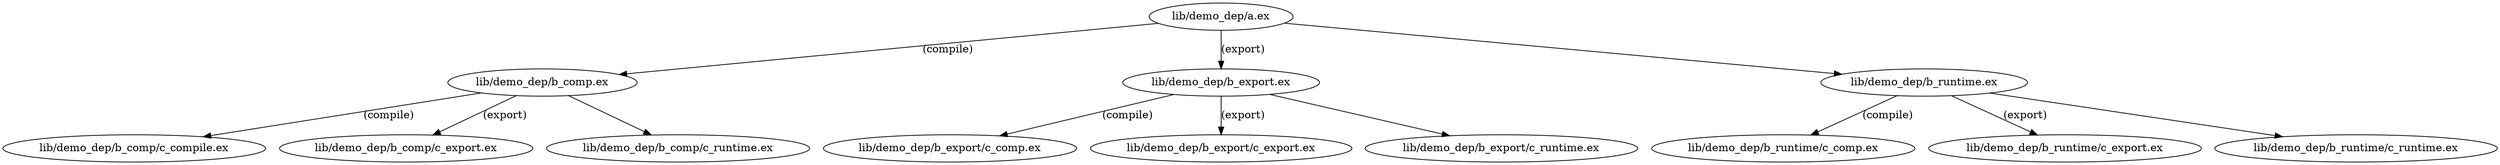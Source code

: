 digraph "Simple Example" {
  "lib/demo_dep/a.ex" -> "lib/demo_dep/b_comp.ex" [label="(compile)"]
  "lib/demo_dep/b_comp.ex" -> "lib/demo_dep/b_comp/c_compile.ex" [label="(compile)"]
  "lib/demo_dep/b_comp.ex" -> "lib/demo_dep/b_comp/c_export.ex" [label="(export)"]
  "lib/demo_dep/b_comp.ex" -> "lib/demo_dep/b_comp/c_runtime.ex"
  "lib/demo_dep/a.ex" -> "lib/demo_dep/b_export.ex" [label="(export)"]
  "lib/demo_dep/b_export.ex" -> "lib/demo_dep/b_export/c_comp.ex" [label="(compile)"]
  "lib/demo_dep/b_export.ex" -> "lib/demo_dep/b_export/c_export.ex" [label="(export)"]
  "lib/demo_dep/b_export.ex" -> "lib/demo_dep/b_export/c_runtime.ex"
  "lib/demo_dep/a.ex" -> "lib/demo_dep/b_runtime.ex"
  "lib/demo_dep/b_runtime.ex" -> "lib/demo_dep/b_runtime/c_comp.ex" [label="(compile)"]
  "lib/demo_dep/b_runtime.ex" -> "lib/demo_dep/b_runtime/c_export.ex" [label="(export)"]
  "lib/demo_dep/b_runtime.ex" -> "lib/demo_dep/b_runtime/c_runtime.ex"
}
